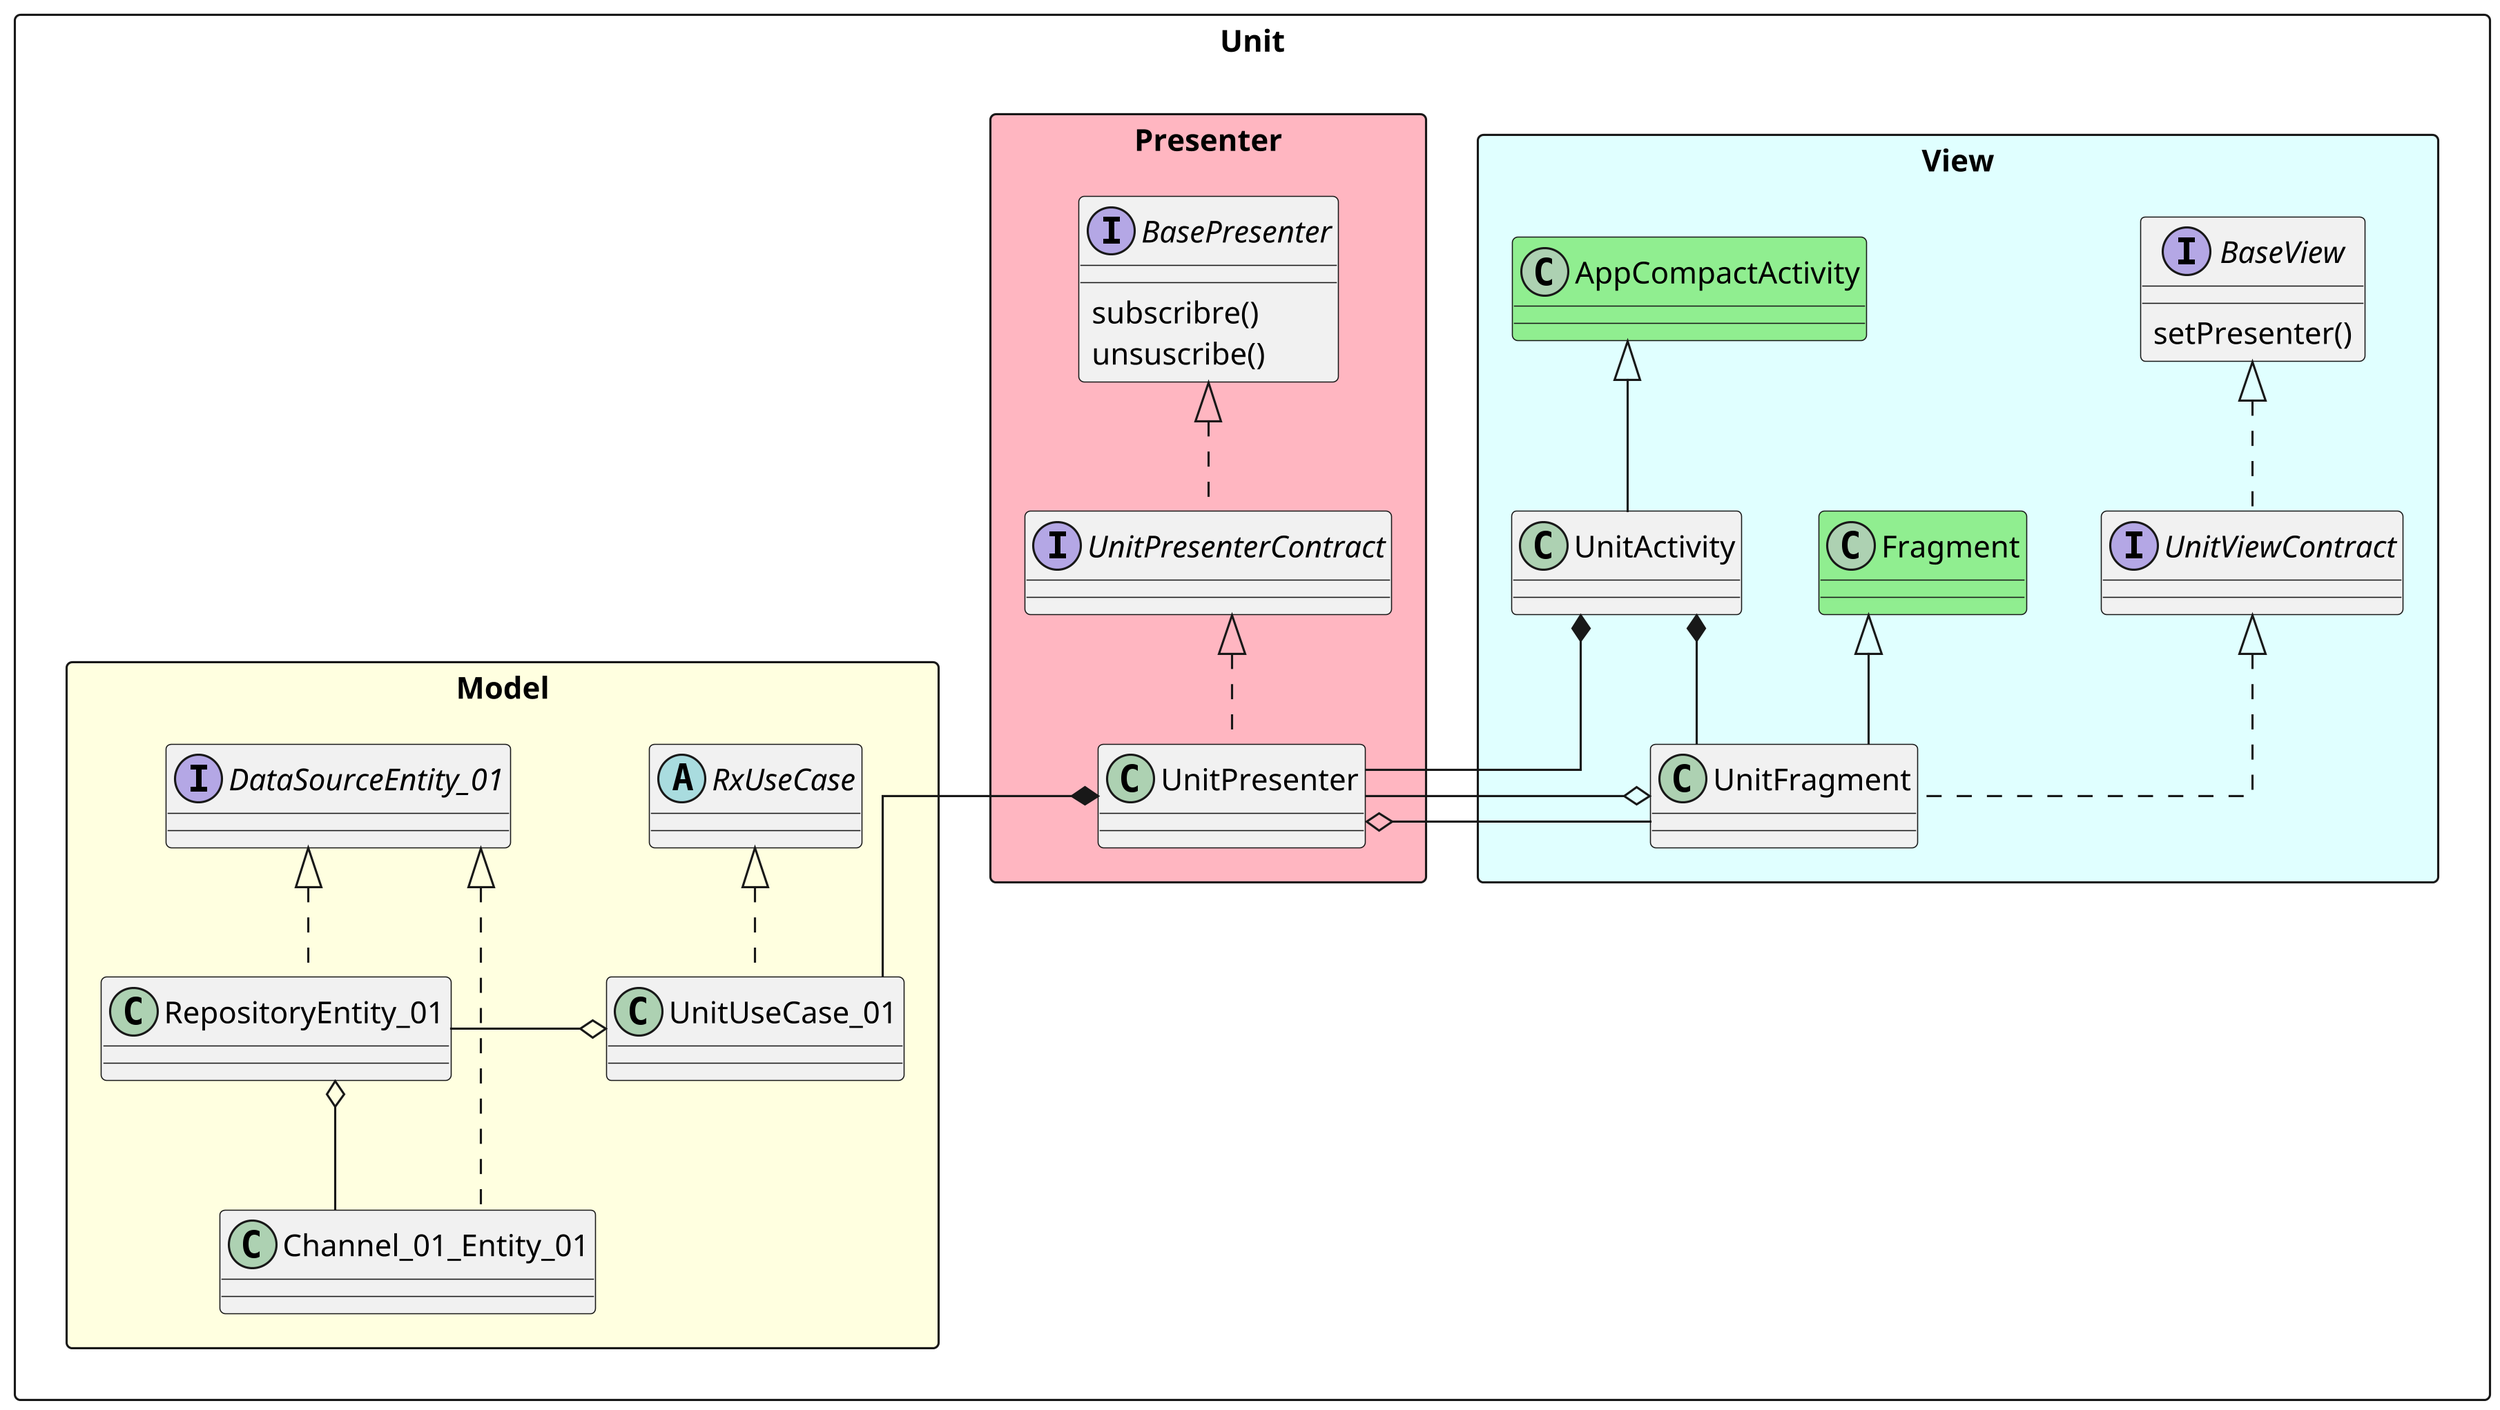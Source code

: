 @startuml CLASS_units
skinparam dpi 300
skinparam linetype polyline
skinparam linetype ortho

package "Unit" <<Rectangle>>{
    package "View" <<Rectangle>> #LightCyan {
        class "UnitActivity" as UA
        class "AppCompactActivity" as ACA #LightGreen
        class "UnitFragment" as UF
        class "Fragment" as F #LightGreen 
        interface "UnitViewContract" as UVC
        interface "BaseView" as BV
        BV : setPresenter()

        BV <|.. UVC
        F <|-- UF
        UVC <|.. UF
        ACA <|-- UA
        UA *-- UF
    }

    package "Presenter" <<Rectangle>> #LightPink{
        interface "UnitPresenterContract" as UPC
        interface "BasePresenter" as BP
        class "UnitPresenter" as UP
        BP : subscribre()
        BP : unsuscribe()

        BP <|.. UPC
        UPC <|.. UP
    }

    package "Model" <<Rectangle>> #LightYellow{
        abstract "RxUseCase" as RUC
        'abstract "SimpleUseCase" as SUC
        'abstract "CompletableUseCase" as CUC
        class "UnitUseCase_01" as UUC01
        interface "DataSourceEntity_01" as DSE01
        class "Channel_01_Entity_01" as CE01
        class "RepositoryEntity_01" as RE01

        RUC <|.. UUC01
        DSE01 <|.. RE01
        DSE01 <|.. CE01
        UUC01 o-left- RE01
        RE01 o-- CE01
    }

    UP *-- UUC01
    UA *-- UP
    UF o-- UP
    UP o-- UF


}


@enduml
